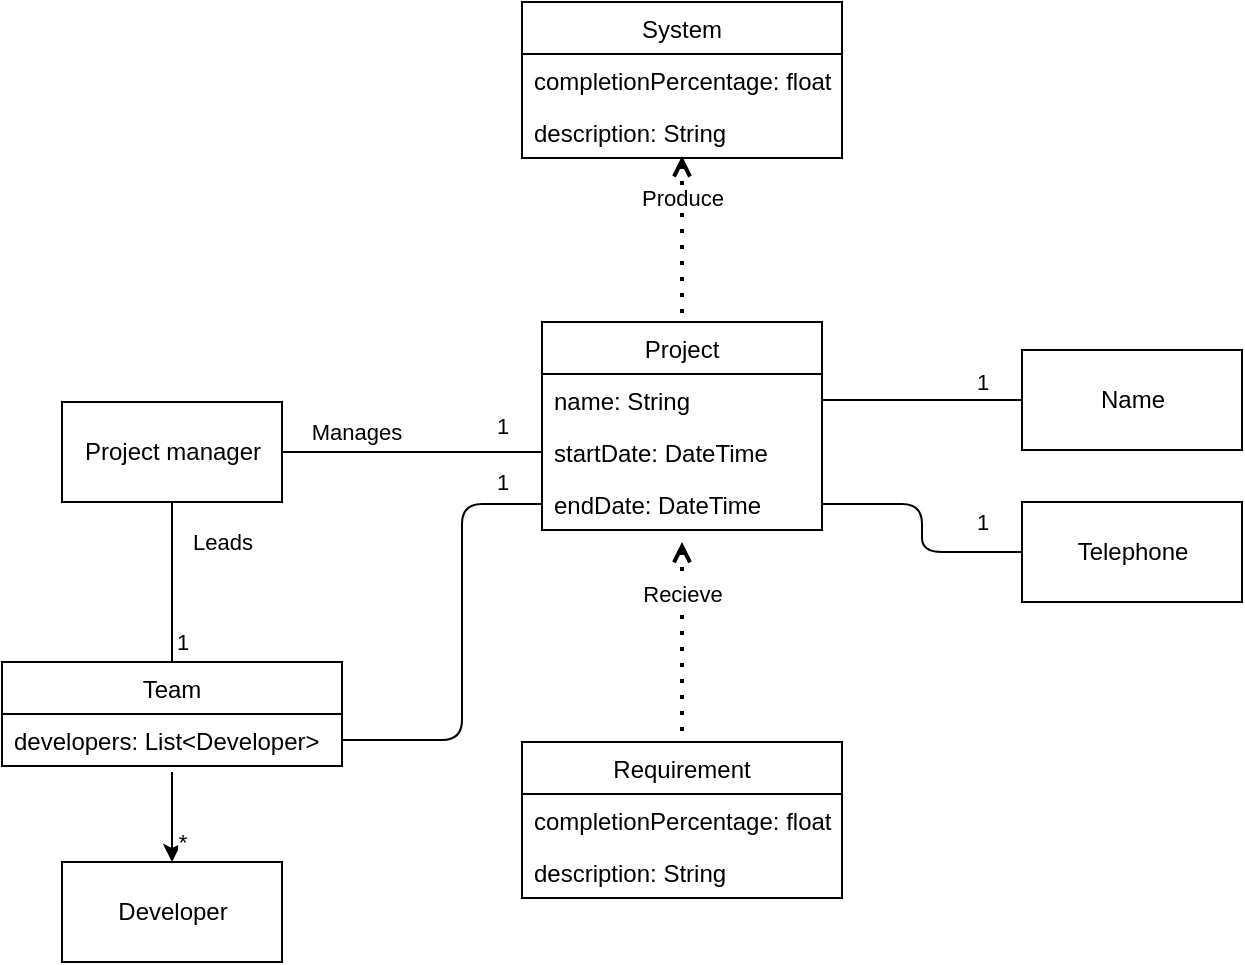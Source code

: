 <mxfile version="15.0.6" type="device"><diagram id="YQDNtuVnUWas4RSgaX4e" name="Page-1"><mxGraphModel dx="1208" dy="939" grid="1" gridSize="10" guides="1" tooltips="1" connect="1" arrows="1" fold="1" page="1" pageScale="1" pageWidth="1169" pageHeight="826" math="0" shadow="0"><root><mxCell id="0"/><mxCell id="1" parent="0"/><mxCell id="jvxDr1PfCV6D3ZhlTAq0-4" value="Project" style="swimlane;fontStyle=0;childLayout=stackLayout;horizontal=1;startSize=26;fillColor=none;horizontalStack=0;resizeParent=1;resizeParentMax=0;resizeLast=0;collapsible=1;marginBottom=0;fontColor=#000000;" vertex="1" parent="1"><mxGeometry x="470" y="290" width="140" height="104" as="geometry"><mxRectangle x="440" y="160" width="70" height="26" as="alternateBounds"/></mxGeometry></mxCell><mxCell id="jvxDr1PfCV6D3ZhlTAq0-5" value="name: String    " style="text;strokeColor=none;fillColor=none;align=left;verticalAlign=top;spacingLeft=4;spacingRight=4;overflow=hidden;rotatable=0;points=[[0,0.5],[1,0.5]];portConstraint=eastwest;" vertex="1" parent="jvxDr1PfCV6D3ZhlTAq0-4"><mxGeometry y="26" width="140" height="26" as="geometry"/></mxCell><mxCell id="jvxDr1PfCV6D3ZhlTAq0-6" value="startDate: DateTime            " style="text;strokeColor=none;fillColor=none;align=left;verticalAlign=top;spacingLeft=4;spacingRight=4;overflow=hidden;rotatable=0;points=[[0,0.5],[1,0.5]];portConstraint=eastwest;" vertex="1" parent="jvxDr1PfCV6D3ZhlTAq0-4"><mxGeometry y="52" width="140" height="26" as="geometry"/></mxCell><mxCell id="jvxDr1PfCV6D3ZhlTAq0-7" value="endDate: DateTime" style="text;strokeColor=none;fillColor=none;align=left;verticalAlign=top;spacingLeft=4;spacingRight=4;overflow=hidden;rotatable=0;points=[[0,0.5],[1,0.5]];portConstraint=eastwest;" vertex="1" parent="jvxDr1PfCV6D3ZhlTAq0-4"><mxGeometry y="78" width="140" height="26" as="geometry"/></mxCell><mxCell id="jvxDr1PfCV6D3ZhlTAq0-9" value="Project manager" style="html=1;fontColor=#000000;" vertex="1" parent="1"><mxGeometry x="230" y="330" width="110" height="50" as="geometry"/></mxCell><mxCell id="jvxDr1PfCV6D3ZhlTAq0-11" value="Team" style="swimlane;fontStyle=0;childLayout=stackLayout;horizontal=1;startSize=26;fillColor=none;horizontalStack=0;resizeParent=1;resizeParentMax=0;resizeLast=0;collapsible=1;marginBottom=0;fontColor=#000000;" vertex="1" parent="1"><mxGeometry x="200" y="460" width="170" height="52" as="geometry"/></mxCell><mxCell id="jvxDr1PfCV6D3ZhlTAq0-12" value="developers: List&lt;Developer&gt;" style="text;strokeColor=none;fillColor=none;align=left;verticalAlign=top;spacingLeft=4;spacingRight=4;overflow=hidden;rotatable=0;points=[[0,0.5],[1,0.5]];portConstraint=eastwest;" vertex="1" parent="jvxDr1PfCV6D3ZhlTAq0-11"><mxGeometry y="26" width="170" height="26" as="geometry"/></mxCell><mxCell id="jvxDr1PfCV6D3ZhlTAq0-15" value="Manages" style="endArrow=none;html=1;fontColor=#000000;exitX=1;exitY=0.5;exitDx=0;exitDy=0;entryX=0;entryY=0.5;entryDx=0;entryDy=0;" edge="1" parent="1" source="jvxDr1PfCV6D3ZhlTAq0-9" target="jvxDr1PfCV6D3ZhlTAq0-6"><mxGeometry x="-0.438" y="10" width="50" height="50" relative="1" as="geometry"><mxPoint x="420" y="370" as="sourcePoint"/><mxPoint x="470" y="320" as="targetPoint"/><Array as="points"><mxPoint x="440" y="355"/></Array><mxPoint as="offset"/></mxGeometry></mxCell><mxCell id="jvxDr1PfCV6D3ZhlTAq0-23" value="1" style="edgeLabel;html=1;align=center;verticalAlign=middle;resizable=0;points=[];fontColor=#000000;" vertex="1" connectable="0" parent="jvxDr1PfCV6D3ZhlTAq0-15"><mxGeometry x="0.446" y="-1" relative="1" as="geometry"><mxPoint x="16" y="-14" as="offset"/></mxGeometry></mxCell><mxCell id="jvxDr1PfCV6D3ZhlTAq0-16" value="Leads" style="endArrow=none;html=1;fontColor=#000000;exitX=0.5;exitY=1;exitDx=0;exitDy=0;entryX=0.5;entryY=0;entryDx=0;entryDy=0;" edge="1" parent="1" source="jvxDr1PfCV6D3ZhlTAq0-9" target="jvxDr1PfCV6D3ZhlTAq0-11"><mxGeometry x="-0.5" y="25" width="50" height="50" relative="1" as="geometry"><mxPoint x="350" y="315" as="sourcePoint"/><mxPoint x="480" y="365" as="targetPoint"/><mxPoint as="offset"/></mxGeometry></mxCell><mxCell id="jvxDr1PfCV6D3ZhlTAq0-36" value="1" style="edgeLabel;html=1;align=center;verticalAlign=middle;resizable=0;points=[];fontColor=#000000;" vertex="1" connectable="0" parent="jvxDr1PfCV6D3ZhlTAq0-16"><mxGeometry x="0.375" y="4" relative="1" as="geometry"><mxPoint x="1" y="15" as="offset"/></mxGeometry></mxCell><mxCell id="jvxDr1PfCV6D3ZhlTAq0-18" value="Name" style="html=1;fontColor=#000000;" vertex="1" parent="1"><mxGeometry x="710" y="304" width="110" height="50" as="geometry"/></mxCell><mxCell id="jvxDr1PfCV6D3ZhlTAq0-19" value="Telephone" style="html=1;fontColor=#000000;" vertex="1" parent="1"><mxGeometry x="710" y="380" width="110" height="50" as="geometry"/></mxCell><mxCell id="jvxDr1PfCV6D3ZhlTAq0-20" value="1" style="endArrow=none;html=1;fontColor=#000000;exitX=1;exitY=0.5;exitDx=0;exitDy=0;entryX=0;entryY=0.5;entryDx=0;entryDy=0;" edge="1" parent="1" source="jvxDr1PfCV6D3ZhlTAq0-5" target="jvxDr1PfCV6D3ZhlTAq0-18"><mxGeometry x="0.6" y="9" width="50" height="50" relative="1" as="geometry"><mxPoint x="560" y="430" as="sourcePoint"/><mxPoint x="690" y="430" as="targetPoint"/><mxPoint as="offset"/></mxGeometry></mxCell><mxCell id="jvxDr1PfCV6D3ZhlTAq0-21" value="1" style="endArrow=none;html=1;fontColor=#000000;exitX=1;exitY=0.5;exitDx=0;exitDy=0;entryX=0;entryY=0.5;entryDx=0;entryDy=0;" edge="1" parent="1" source="jvxDr1PfCV6D3ZhlTAq0-7" target="jvxDr1PfCV6D3ZhlTAq0-19"><mxGeometry x="0.677" y="15" width="50" height="50" relative="1" as="geometry"><mxPoint x="620" y="339" as="sourcePoint"/><mxPoint x="720" y="339" as="targetPoint"/><Array as="points"><mxPoint x="660" y="381"/><mxPoint x="660" y="405"/></Array><mxPoint as="offset"/></mxGeometry></mxCell><mxCell id="jvxDr1PfCV6D3ZhlTAq0-22" value="1" style="endArrow=none;html=1;fontColor=#000000;entryX=0;entryY=0.5;entryDx=0;entryDy=0;exitX=1;exitY=0.5;exitDx=0;exitDy=0;" edge="1" parent="1" source="jvxDr1PfCV6D3ZhlTAq0-12" target="jvxDr1PfCV6D3ZhlTAq0-7"><mxGeometry x="0.817" y="11" width="50" height="50" relative="1" as="geometry"><mxPoint x="460" y="470" as="sourcePoint"/><mxPoint x="560" y="470" as="targetPoint"/><Array as="points"><mxPoint x="430" y="499"/><mxPoint x="430" y="381"/></Array><mxPoint as="offset"/></mxGeometry></mxCell><mxCell id="jvxDr1PfCV6D3ZhlTAq0-25" value="Recieve" style="endArrow=none;dashed=1;html=1;dashPattern=1 3;strokeWidth=2;fontColor=#000000;startArrow=open;startFill=0;exitX=0.5;exitY=1.231;exitDx=0;exitDy=0;exitPerimeter=0;entryX=0.5;entryY=0;entryDx=0;entryDy=0;" edge="1" parent="1" source="jvxDr1PfCV6D3ZhlTAq0-7" target="jvxDr1PfCV6D3ZhlTAq0-26"><mxGeometry x="-0.492" width="50" height="50" relative="1" as="geometry"><mxPoint x="670" y="470" as="sourcePoint"/><mxPoint x="540" y="518" as="targetPoint"/><mxPoint as="offset"/></mxGeometry></mxCell><mxCell id="jvxDr1PfCV6D3ZhlTAq0-26" value="Requirement" style="swimlane;fontStyle=0;childLayout=stackLayout;horizontal=1;startSize=26;fillColor=none;horizontalStack=0;resizeParent=1;resizeParentMax=0;resizeLast=0;collapsible=1;marginBottom=0;fontColor=#000000;" vertex="1" parent="1"><mxGeometry x="460" y="500" width="160" height="78" as="geometry"/></mxCell><mxCell id="jvxDr1PfCV6D3ZhlTAq0-27" value="completionPercentage: float" style="text;strokeColor=none;fillColor=none;align=left;verticalAlign=top;spacingLeft=4;spacingRight=4;overflow=hidden;rotatable=0;points=[[0,0.5],[1,0.5]];portConstraint=eastwest;" vertex="1" parent="jvxDr1PfCV6D3ZhlTAq0-26"><mxGeometry y="26" width="160" height="26" as="geometry"/></mxCell><mxCell id="jvxDr1PfCV6D3ZhlTAq0-28" value="description: String" style="text;strokeColor=none;fillColor=none;align=left;verticalAlign=top;spacingLeft=4;spacingRight=4;overflow=hidden;rotatable=0;points=[[0,0.5],[1,0.5]];portConstraint=eastwest;" vertex="1" parent="jvxDr1PfCV6D3ZhlTAq0-26"><mxGeometry y="52" width="160" height="26" as="geometry"/></mxCell><mxCell id="jvxDr1PfCV6D3ZhlTAq0-30" value="System" style="swimlane;fontStyle=0;childLayout=stackLayout;horizontal=1;startSize=26;fillColor=none;horizontalStack=0;resizeParent=1;resizeParentMax=0;resizeLast=0;collapsible=1;marginBottom=0;fontColor=#000000;" vertex="1" parent="1"><mxGeometry x="460" y="130" width="160" height="78" as="geometry"/></mxCell><mxCell id="jvxDr1PfCV6D3ZhlTAq0-31" value="completionPercentage: float" style="text;strokeColor=none;fillColor=none;align=left;verticalAlign=top;spacingLeft=4;spacingRight=4;overflow=hidden;rotatable=0;points=[[0,0.5],[1,0.5]];portConstraint=eastwest;" vertex="1" parent="jvxDr1PfCV6D3ZhlTAq0-30"><mxGeometry y="26" width="160" height="26" as="geometry"/></mxCell><mxCell id="jvxDr1PfCV6D3ZhlTAq0-32" value="description: String" style="text;strokeColor=none;fillColor=none;align=left;verticalAlign=top;spacingLeft=4;spacingRight=4;overflow=hidden;rotatable=0;points=[[0,0.5],[1,0.5]];portConstraint=eastwest;" vertex="1" parent="jvxDr1PfCV6D3ZhlTAq0-30"><mxGeometry y="52" width="160" height="26" as="geometry"/></mxCell><mxCell id="jvxDr1PfCV6D3ZhlTAq0-33" value="Produce" style="endArrow=none;dashed=1;html=1;dashPattern=1 3;strokeWidth=2;fontColor=#000000;startArrow=open;startFill=0;exitX=0.5;exitY=0.962;exitDx=0;exitDy=0;exitPerimeter=0;entryX=0.5;entryY=0;entryDx=0;entryDy=0;" edge="1" parent="1" source="jvxDr1PfCV6D3ZhlTAq0-32" target="jvxDr1PfCV6D3ZhlTAq0-4"><mxGeometry x="-0.492" width="50" height="50" relative="1" as="geometry"><mxPoint x="550" y="410.006" as="sourcePoint"/><mxPoint x="550" y="510" as="targetPoint"/><mxPoint as="offset"/></mxGeometry></mxCell><mxCell id="jvxDr1PfCV6D3ZhlTAq0-34" value="Developer" style="html=1;fontColor=#000000;" vertex="1" parent="1"><mxGeometry x="230" y="560" width="110" height="50" as="geometry"/></mxCell><mxCell id="jvxDr1PfCV6D3ZhlTAq0-35" value="*" style="endArrow=classic;html=1;fontColor=#000000;exitX=0.5;exitY=1.115;exitDx=0;exitDy=0;exitPerimeter=0;entryX=0.5;entryY=0;entryDx=0;entryDy=0;" edge="1" parent="1" source="jvxDr1PfCV6D3ZhlTAq0-12" target="jvxDr1PfCV6D3ZhlTAq0-34"><mxGeometry x="0.556" y="5" width="50" height="50" relative="1" as="geometry"><mxPoint x="300" y="740" as="sourcePoint"/><mxPoint x="350" y="690" as="targetPoint"/><mxPoint as="offset"/></mxGeometry></mxCell></root></mxGraphModel></diagram></mxfile>